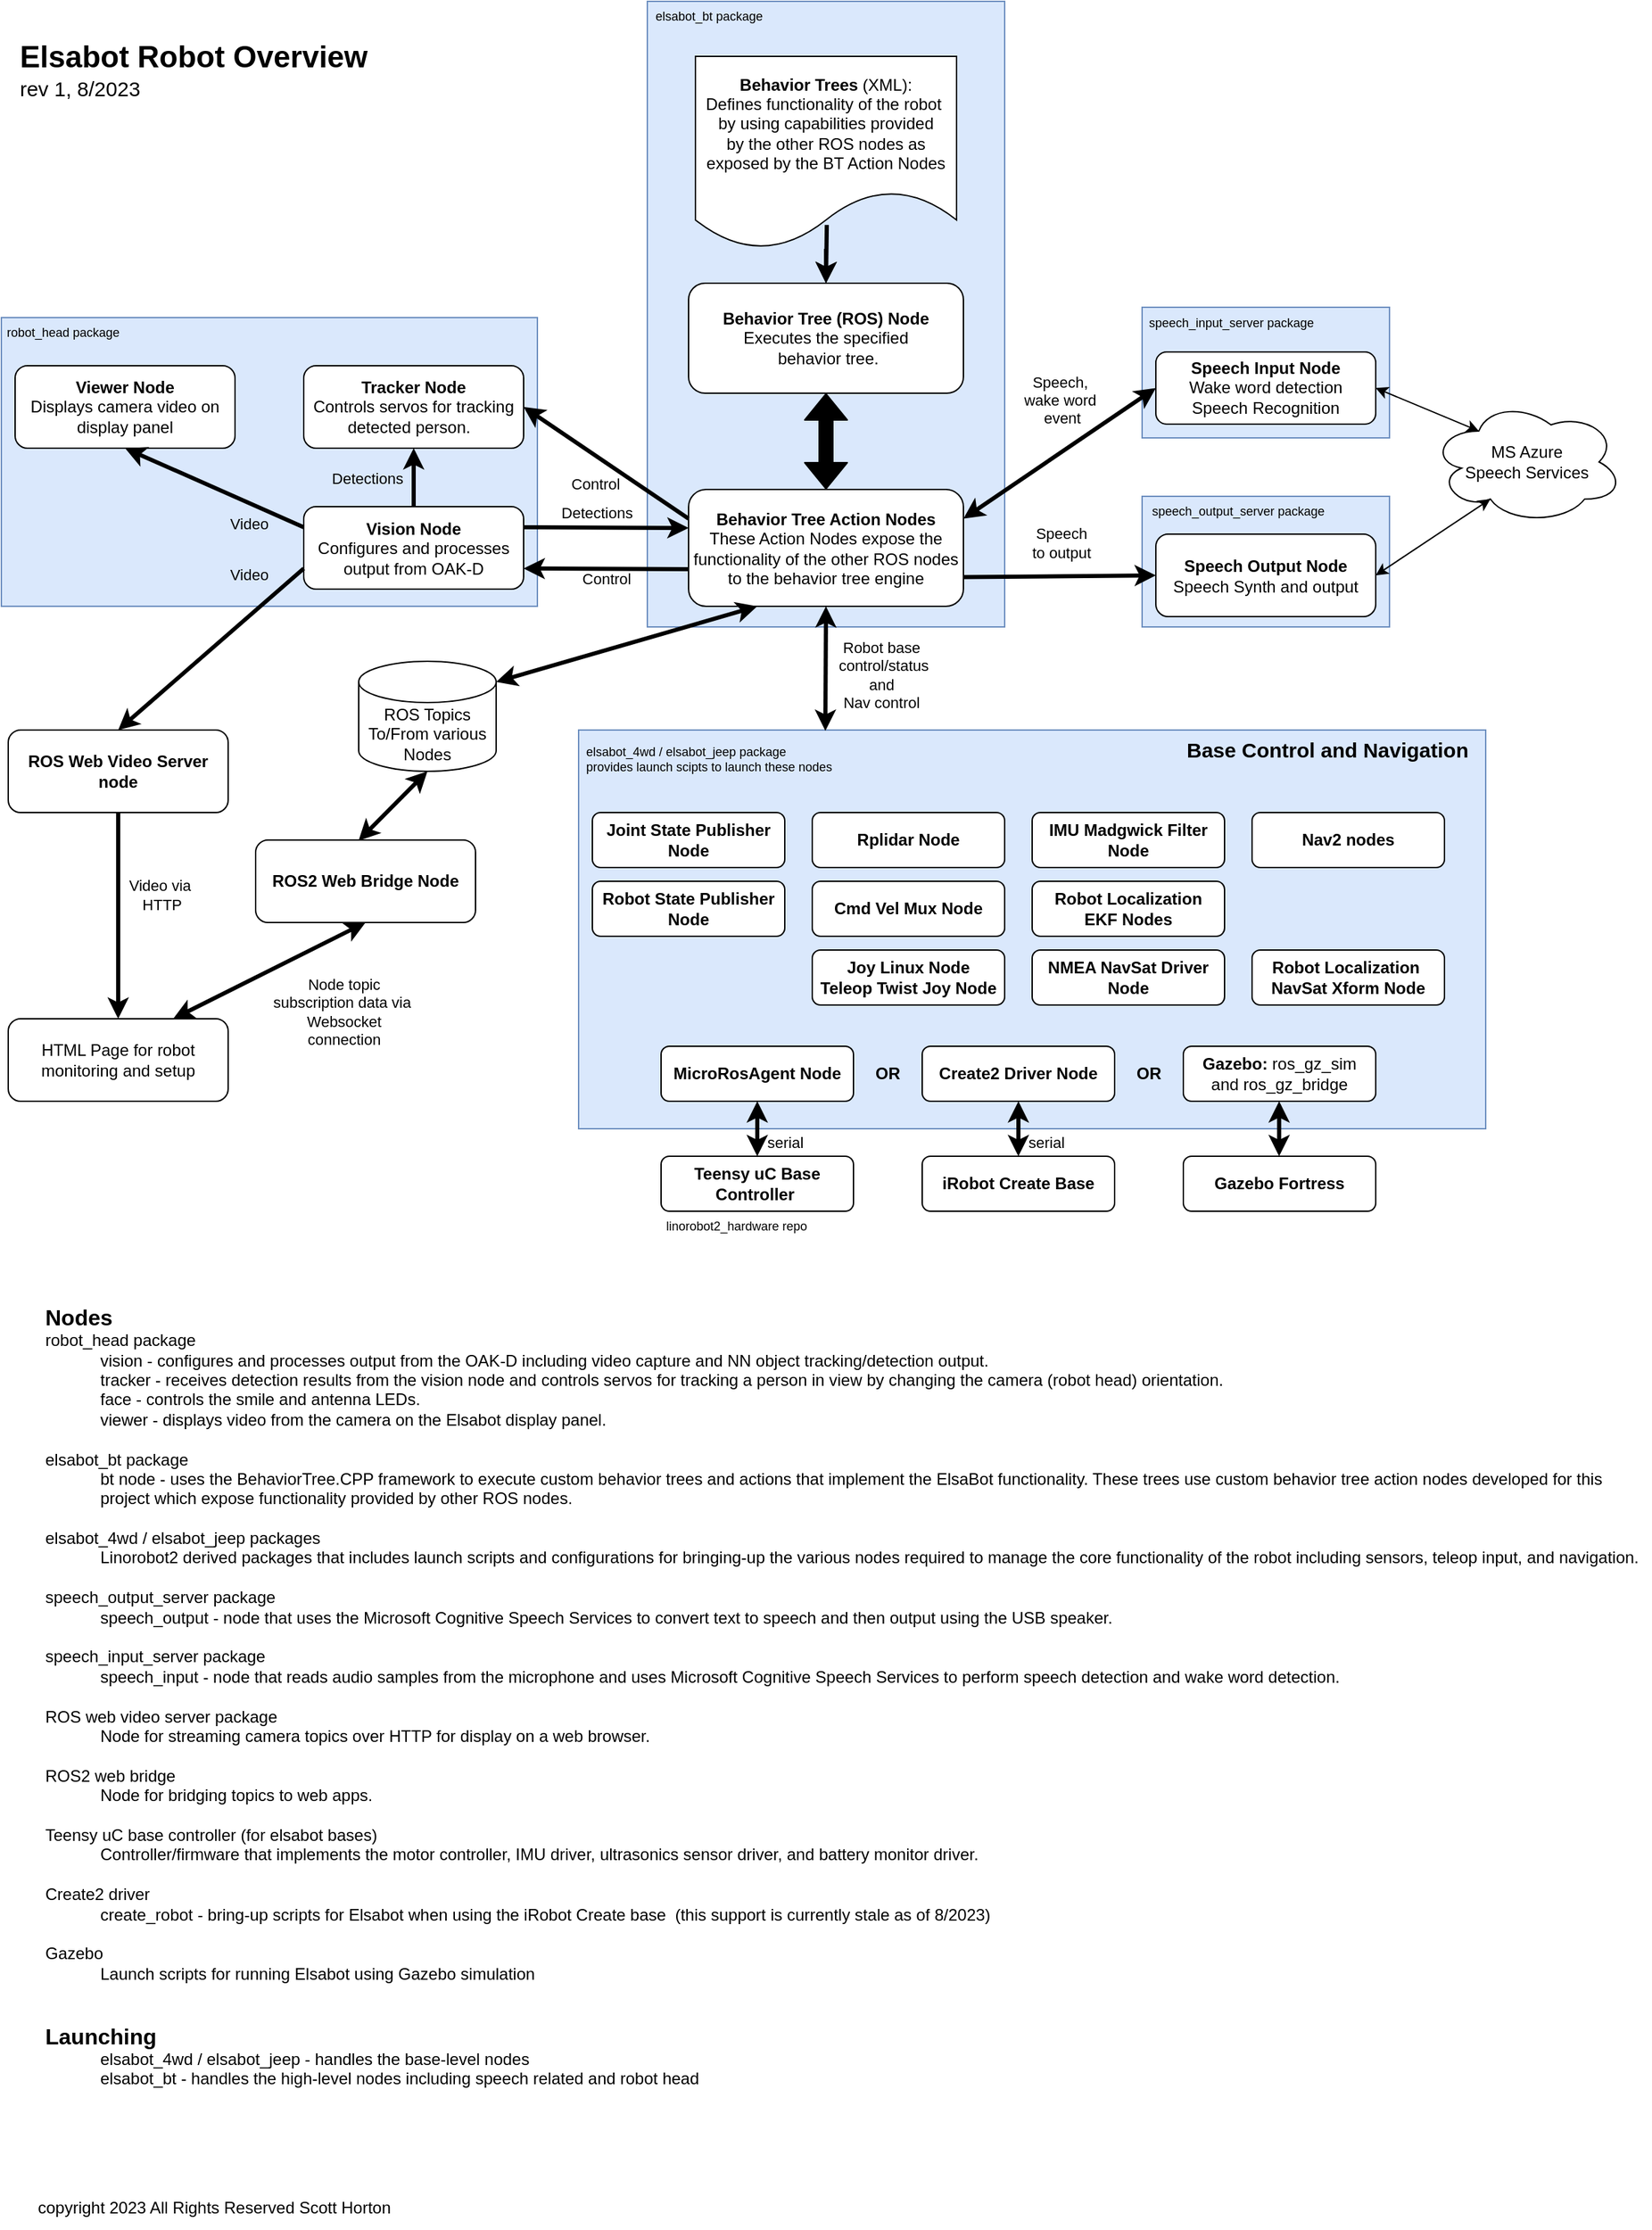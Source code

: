 <mxfile version="21.6.9" type="device">
  <diagram id="zvqsTAjQcJVYoRH6CtaS" name="Page-1">
    <mxGraphModel dx="1712" dy="983" grid="1" gridSize="10" guides="1" tooltips="1" connect="1" arrows="1" fold="1" page="1" pageScale="1" pageWidth="1300" pageHeight="1700" background="#ffffff" math="0" shadow="0">
      <root>
        <mxCell id="0" />
        <mxCell id="1" parent="0" />
        <mxCell id="UEs_WULymts0MUOz-TkY-59" value="" style="rounded=0;whiteSpace=wrap;html=1;fillColor=#dae8fc;strokeColor=#6c8ebf;" parent="1" vertex="1">
          <mxGeometry x="880" y="410" width="180" height="95" as="geometry" />
        </mxCell>
        <mxCell id="UEs_WULymts0MUOz-TkY-60" value="&lt;font style=&quot;font-size: 9px;&quot;&gt;speech_output_server package&lt;/font&gt;" style="text;html=1;strokeColor=none;fillColor=none;align=center;verticalAlign=middle;whiteSpace=wrap;rounded=0;fontColor=#000000;" parent="1" vertex="1">
          <mxGeometry x="880" y="410" width="140" height="20" as="geometry" />
        </mxCell>
        <mxCell id="UEs_WULymts0MUOz-TkY-56" value="" style="rounded=0;whiteSpace=wrap;html=1;fillColor=#dae8fc;strokeColor=#6c8ebf;" parent="1" vertex="1">
          <mxGeometry x="880" y="272.5" width="180" height="95" as="geometry" />
        </mxCell>
        <mxCell id="UEs_WULymts0MUOz-TkY-53" value="" style="rounded=0;whiteSpace=wrap;html=1;fillColor=#dae8fc;strokeColor=#6c8ebf;" parent="1" vertex="1">
          <mxGeometry x="520" y="50" width="260" height="455" as="geometry" />
        </mxCell>
        <mxCell id="UEs_WULymts0MUOz-TkY-51" value="" style="rounded=0;whiteSpace=wrap;html=1;fillColor=#dae8fc;strokeColor=#6c8ebf;" parent="1" vertex="1">
          <mxGeometry x="50" y="280" width="390" height="210" as="geometry" />
        </mxCell>
        <mxCell id="UEs_WULymts0MUOz-TkY-6" value="" style="swimlane;startSize=0;fillColor=#dae8fc;strokeColor=#6c8ebf;gradientColor=none;" parent="1" vertex="1">
          <mxGeometry x="470" y="580" width="660" height="290" as="geometry" />
        </mxCell>
        <mxCell id="h64mEn92o3aMpxo8EYRI-1" value="" style="rounded=0;whiteSpace=wrap;html=1;fillColor=#dae8fc;strokeColor=#6c8ebf;" vertex="1" parent="UEs_WULymts0MUOz-TkY-6">
          <mxGeometry width="660" height="290" as="geometry" />
        </mxCell>
        <mxCell id="y2REsjKtgh5L2pQ0WPQc-7" value="&lt;b&gt;Nav2 nodes&lt;/b&gt;" style="rounded=1;whiteSpace=wrap;html=1;" parent="UEs_WULymts0MUOz-TkY-6" vertex="1">
          <mxGeometry x="490" y="60" width="140" height="40" as="geometry" />
        </mxCell>
        <mxCell id="UEs_WULymts0MUOz-TkY-7" value="&lt;b&gt;&lt;font style=&quot;font-size: 15px;&quot;&gt;Base Control and Navigation&lt;/font&gt;&lt;/b&gt;" style="text;html=1;strokeColor=none;fillColor=none;align=center;verticalAlign=middle;whiteSpace=wrap;rounded=0;" parent="UEs_WULymts0MUOz-TkY-6" vertex="1">
          <mxGeometry x="430" y="-1" width="230" height="30" as="geometry" />
        </mxCell>
        <mxCell id="y2REsjKtgh5L2pQ0WPQc-6" value="&lt;b&gt;MicroRosAgent Node&lt;br&gt;&lt;/b&gt;" style="rounded=1;whiteSpace=wrap;html=1;" parent="UEs_WULymts0MUOz-TkY-6" vertex="1">
          <mxGeometry x="60" y="230" width="140" height="40" as="geometry" />
        </mxCell>
        <mxCell id="UEs_WULymts0MUOz-TkY-5" value="&lt;b&gt;Joint State Publisher Node&lt;br&gt;&lt;/b&gt;" style="rounded=1;whiteSpace=wrap;html=1;" parent="UEs_WULymts0MUOz-TkY-6" vertex="1">
          <mxGeometry x="10" y="60" width="140" height="40" as="geometry" />
        </mxCell>
        <mxCell id="UEs_WULymts0MUOz-TkY-14" value="&lt;b&gt;Robot State Publisher Node&lt;br&gt;&lt;/b&gt;" style="rounded=1;whiteSpace=wrap;html=1;" parent="UEs_WULymts0MUOz-TkY-6" vertex="1">
          <mxGeometry x="10" y="110" width="140" height="40" as="geometry" />
        </mxCell>
        <mxCell id="UEs_WULymts0MUOz-TkY-15" value="&lt;b&gt;Joy Linux Node&lt;br&gt;Teleop Twist Joy Node&lt;br&gt;&lt;/b&gt;" style="rounded=1;whiteSpace=wrap;html=1;" parent="UEs_WULymts0MUOz-TkY-6" vertex="1">
          <mxGeometry x="170" y="160" width="140" height="40" as="geometry" />
        </mxCell>
        <mxCell id="UEs_WULymts0MUOz-TkY-16" value="&lt;b style=&quot;border-color: var(--border-color);&quot;&gt;Rplidar Node&lt;/b&gt;&lt;b&gt;&lt;br&gt;&lt;/b&gt;" style="rounded=1;whiteSpace=wrap;html=1;" parent="UEs_WULymts0MUOz-TkY-6" vertex="1">
          <mxGeometry x="170" y="60" width="140" height="40" as="geometry" />
        </mxCell>
        <mxCell id="UEs_WULymts0MUOz-TkY-18" value="&lt;b style=&quot;border-color: var(--border-color);&quot;&gt;Cmd Vel Mux Node&lt;/b&gt;&lt;b&gt;&lt;br&gt;&lt;/b&gt;" style="rounded=1;whiteSpace=wrap;html=1;" parent="UEs_WULymts0MUOz-TkY-6" vertex="1">
          <mxGeometry x="170" y="110" width="140" height="40" as="geometry" />
        </mxCell>
        <mxCell id="UEs_WULymts0MUOz-TkY-20" value="&lt;b style=&quot;border-color: var(--border-color);&quot;&gt;IMU Madgwick Filter Node&lt;/b&gt;&lt;b&gt;&lt;br&gt;&lt;/b&gt;" style="rounded=1;whiteSpace=wrap;html=1;" parent="UEs_WULymts0MUOz-TkY-6" vertex="1">
          <mxGeometry x="330" y="60" width="140" height="40" as="geometry" />
        </mxCell>
        <mxCell id="UEs_WULymts0MUOz-TkY-19" value="&lt;b style=&quot;border-color: var(--border-color);&quot;&gt;Robot Localization&lt;br&gt;EKF Nodes&lt;/b&gt;&lt;b&gt;&lt;br&gt;&lt;/b&gt;" style="rounded=1;whiteSpace=wrap;html=1;" parent="UEs_WULymts0MUOz-TkY-6" vertex="1">
          <mxGeometry x="330" y="110" width="140" height="40" as="geometry" />
        </mxCell>
        <mxCell id="UEs_WULymts0MUOz-TkY-21" value="&lt;b style=&quot;border-color: var(--border-color);&quot;&gt;NMEA NavSat Driver Node&lt;/b&gt;&lt;b&gt;&lt;br&gt;&lt;/b&gt;" style="rounded=1;whiteSpace=wrap;html=1;" parent="UEs_WULymts0MUOz-TkY-6" vertex="1">
          <mxGeometry x="330" y="160" width="140" height="40" as="geometry" />
        </mxCell>
        <mxCell id="UEs_WULymts0MUOz-TkY-22" value="&lt;b style=&quot;border-color: var(--border-color);&quot;&gt;Robot Localization&amp;nbsp; NavSat Xform Node&lt;/b&gt;&lt;b&gt;&lt;br&gt;&lt;/b&gt;" style="rounded=1;whiteSpace=wrap;html=1;" parent="UEs_WULymts0MUOz-TkY-6" vertex="1">
          <mxGeometry x="490" y="160" width="140" height="40" as="geometry" />
        </mxCell>
        <mxCell id="UEs_WULymts0MUOz-TkY-38" value="&lt;b&gt;Create2 Driver Node&lt;br&gt;&lt;/b&gt;" style="rounded=1;whiteSpace=wrap;html=1;" parent="UEs_WULymts0MUOz-TkY-6" vertex="1">
          <mxGeometry x="250" y="230" width="140" height="40" as="geometry" />
        </mxCell>
        <mxCell id="UEs_WULymts0MUOz-TkY-39" value="&lt;b&gt;Gazebo:&amp;nbsp;&lt;/b&gt;ros_gz_sim&lt;br&gt;and ros_gz_bridge" style="rounded=1;whiteSpace=wrap;html=1;" parent="UEs_WULymts0MUOz-TkY-6" vertex="1">
          <mxGeometry x="440" y="230" width="140" height="40" as="geometry" />
        </mxCell>
        <mxCell id="UEs_WULymts0MUOz-TkY-40" value="&lt;b&gt;OR&lt;/b&gt;" style="text;html=1;strokeColor=none;fillColor=none;align=center;verticalAlign=middle;whiteSpace=wrap;rounded=0;" parent="UEs_WULymts0MUOz-TkY-6" vertex="1">
          <mxGeometry x="210" y="235" width="30" height="30" as="geometry" />
        </mxCell>
        <mxCell id="UEs_WULymts0MUOz-TkY-41" value="&lt;b&gt;OR&lt;/b&gt;" style="text;html=1;strokeColor=none;fillColor=none;align=center;verticalAlign=middle;whiteSpace=wrap;rounded=0;" parent="UEs_WULymts0MUOz-TkY-6" vertex="1">
          <mxGeometry x="400" y="235" width="30" height="30" as="geometry" />
        </mxCell>
        <mxCell id="UEs_WULymts0MUOz-TkY-45" value="" style="endArrow=classic;startArrow=classic;html=1;strokeWidth=3;fillColor=#007FFF;entryX=0.5;entryY=1;entryDx=0;entryDy=0;labelBackgroundColor=none;exitX=0.5;exitY=0;exitDx=0;exitDy=0;" parent="UEs_WULymts0MUOz-TkY-6" edge="1">
          <mxGeometry x="0.286" y="46" width="50" height="50" relative="1" as="geometry">
            <mxPoint x="509.71" y="310" as="sourcePoint" />
            <mxPoint x="509.71" y="270" as="targetPoint" />
            <Array as="points" />
            <mxPoint as="offset" />
          </mxGeometry>
        </mxCell>
        <mxCell id="h64mEn92o3aMpxo8EYRI-2" value="&lt;div style=&quot;text-align: left;&quot;&gt;&lt;span style=&quot;font-size: 9px; background-color: initial;&quot;&gt;elsabot_4wd / elsabot_jeep package&lt;/span&gt;&lt;/div&gt;&lt;font style=&quot;font-size: 9px;&quot;&gt;&lt;div style=&quot;text-align: left;&quot;&gt;&lt;span style=&quot;background-color: initial;&quot;&gt;provides launch scipts to launch these nodes&lt;/span&gt;&lt;/div&gt;&lt;/font&gt;" style="text;html=1;strokeColor=none;fillColor=none;align=center;verticalAlign=middle;whiteSpace=wrap;rounded=0;fontColor=#000000;" vertex="1" parent="UEs_WULymts0MUOz-TkY-6">
          <mxGeometry y="-1" width="190" height="41" as="geometry" />
        </mxCell>
        <mxCell id="pmQnep-QoRwhn8bDTYPA-12" value="Detections" style="edgeStyle=orthogonalEdgeStyle;rounded=0;orthogonalLoop=1;jettySize=auto;html=1;exitX=0.5;exitY=0;exitDx=0;exitDy=0;entryX=0.5;entryY=1;entryDx=0;entryDy=0;strokeWidth=3;fillColor=#007FFF;labelBackgroundColor=none;" parent="1" source="y2REsjKtgh5L2pQ0WPQc-2" target="pmQnep-QoRwhn8bDTYPA-1" edge="1">
          <mxGeometry x="-0.035" y="34" relative="1" as="geometry">
            <mxPoint as="offset" />
          </mxGeometry>
        </mxCell>
        <mxCell id="y2REsjKtgh5L2pQ0WPQc-2" value="&lt;b&gt;Vision Node&lt;br&gt;&lt;/b&gt;Configures and processes output from OAK-D" style="rounded=1;whiteSpace=wrap;html=1;" parent="1" vertex="1">
          <mxGeometry x="270" y="417.5" width="160" height="60" as="geometry" />
        </mxCell>
        <mxCell id="y2REsjKtgh5L2pQ0WPQc-3" value="&lt;b&gt;Behavior Tree (ROS) Node&lt;br&gt;&lt;/b&gt;Executes the specified&lt;br&gt;&amp;nbsp;behavior tree." style="rounded=1;whiteSpace=wrap;html=1;" parent="1" vertex="1">
          <mxGeometry x="550" y="255" width="200" height="80" as="geometry" />
        </mxCell>
        <mxCell id="y2REsjKtgh5L2pQ0WPQc-8" value="&lt;b&gt;ROS Web Video Server node&lt;/b&gt;" style="rounded=1;whiteSpace=wrap;html=1;" parent="1" vertex="1">
          <mxGeometry x="55" y="580" width="160" height="60" as="geometry" />
        </mxCell>
        <mxCell id="y2REsjKtgh5L2pQ0WPQc-9" value="&lt;b&gt;Speech Output Node&lt;br&gt;&lt;/b&gt;Speech Synth and output" style="rounded=1;whiteSpace=wrap;html=1;" parent="1" vertex="1">
          <mxGeometry x="890" y="437.5" width="160" height="60" as="geometry" />
        </mxCell>
        <mxCell id="y2REsjKtgh5L2pQ0WPQc-11" value="&lt;b&gt;ROS2 Web Bridge Node&lt;/b&gt;" style="rounded=1;whiteSpace=wrap;html=1;" parent="1" vertex="1">
          <mxGeometry x="235" y="660" width="160" height="60" as="geometry" />
        </mxCell>
        <mxCell id="y2REsjKtgh5L2pQ0WPQc-12" value="HTML Page for robot monitoring and setup" style="rounded=1;whiteSpace=wrap;html=1;" parent="1" vertex="1">
          <mxGeometry x="55" y="790" width="160" height="60" as="geometry" />
        </mxCell>
        <mxCell id="y2REsjKtgh5L2pQ0WPQc-13" value="" style="endArrow=classic;startArrow=classic;html=1;exitX=0.75;exitY=0;exitDx=0;exitDy=0;entryX=0.5;entryY=1;entryDx=0;entryDy=0;strokeWidth=3;" parent="1" target="y2REsjKtgh5L2pQ0WPQc-11" edge="1">
          <mxGeometry width="50" height="50" relative="1" as="geometry">
            <mxPoint x="175" y="790" as="sourcePoint" />
            <mxPoint x="325" y="730" as="targetPoint" />
          </mxGeometry>
        </mxCell>
        <mxCell id="y2REsjKtgh5L2pQ0WPQc-14" value="Node topic &lt;br&gt;subscription data via&amp;nbsp;&lt;br&gt;Websocket&lt;br&gt;connection" style="edgeLabel;html=1;align=center;verticalAlign=middle;resizable=0;points=[];labelBackgroundColor=none;" parent="y2REsjKtgh5L2pQ0WPQc-13" vertex="1" connectable="0">
          <mxGeometry x="-0.567" y="-2" relative="1" as="geometry">
            <mxPoint x="92" y="8" as="offset" />
          </mxGeometry>
        </mxCell>
        <mxCell id="y2REsjKtgh5L2pQ0WPQc-16" value="&lt;b&gt;Speech Input Node&lt;br&gt;&lt;/b&gt;Wake word detection&lt;br&gt;Speech Recognition" style="rounded=1;whiteSpace=wrap;html=1;" parent="1" vertex="1">
          <mxGeometry x="890" y="305" width="160" height="52.5" as="geometry" />
        </mxCell>
        <mxCell id="qsa4lLvE8yvBR065OGzd-12" value="MS Azure&lt;br&gt;Speech Services" style="ellipse;shape=cloud;whiteSpace=wrap;html=1;" parent="1" vertex="1">
          <mxGeometry x="1090" y="340" width="140" height="90" as="geometry" />
        </mxCell>
        <mxCell id="qsa4lLvE8yvBR065OGzd-13" value="" style="endArrow=classic;startArrow=classic;html=1;exitX=1;exitY=0.5;exitDx=0;exitDy=0;entryX=0.25;entryY=0.25;entryDx=0;entryDy=0;entryPerimeter=0;" parent="1" source="y2REsjKtgh5L2pQ0WPQc-16" target="qsa4lLvE8yvBR065OGzd-12" edge="1">
          <mxGeometry width="50" height="50" relative="1" as="geometry">
            <mxPoint x="770" y="412.5" as="sourcePoint" />
            <mxPoint x="820" y="362.5" as="targetPoint" />
          </mxGeometry>
        </mxCell>
        <mxCell id="qsa4lLvE8yvBR065OGzd-15" value="" style="endArrow=classic;startArrow=classic;html=1;entryX=0.31;entryY=0.8;entryDx=0;entryDy=0;entryPerimeter=0;exitX=1;exitY=0.5;exitDx=0;exitDy=0;" parent="1" source="y2REsjKtgh5L2pQ0WPQc-9" target="qsa4lLvE8yvBR065OGzd-12" edge="1">
          <mxGeometry width="50" height="50" relative="1" as="geometry">
            <mxPoint x="770" y="412.5" as="sourcePoint" />
            <mxPoint x="820" y="362.5" as="targetPoint" />
          </mxGeometry>
        </mxCell>
        <mxCell id="pmQnep-QoRwhn8bDTYPA-7" value="" style="edgeStyle=orthogonalEdgeStyle;rounded=0;orthogonalLoop=1;jettySize=auto;html=1;strokeWidth=3;fillColor=#007FFF;" parent="1" source="qsa4lLvE8yvBR065OGzd-19" target="y2REsjKtgh5L2pQ0WPQc-3" edge="1">
          <mxGeometry relative="1" as="geometry" />
        </mxCell>
        <mxCell id="qsa4lLvE8yvBR065OGzd-19" value="&lt;b&gt;Behavior Trees&lt;/b&gt; (XML):&lt;br&gt;Defines functionality of the robot&amp;nbsp; by using capabilities provided&lt;br&gt;by the other ROS nodes as exposed by the BT Action Nodes" style="shape=document;whiteSpace=wrap;html=1;boundedLbl=1;" parent="1" vertex="1">
          <mxGeometry x="555" y="90" width="190" height="140" as="geometry" />
        </mxCell>
        <mxCell id="qsa4lLvE8yvBR065OGzd-21" value="" style="endArrow=classic;html=1;entryX=0.5;entryY=0;entryDx=0;entryDy=0;strokeWidth=3;exitX=0.503;exitY=0.876;exitDx=0;exitDy=0;exitPerimeter=0;" parent="1" source="qsa4lLvE8yvBR065OGzd-19" target="y2REsjKtgh5L2pQ0WPQc-3" edge="1">
          <mxGeometry width="50" height="50" relative="1" as="geometry">
            <mxPoint x="650" y="225" as="sourcePoint" />
            <mxPoint x="680" y="195" as="targetPoint" />
          </mxGeometry>
        </mxCell>
        <mxCell id="pmQnep-QoRwhn8bDTYPA-1" value="&lt;b&gt;Tracker Node&lt;/b&gt;&lt;br&gt;Controls servos for tracking detected person.&amp;nbsp;&amp;nbsp;" style="rounded=1;whiteSpace=wrap;html=1;" parent="1" vertex="1">
          <mxGeometry x="270" y="315" width="160" height="60" as="geometry" />
        </mxCell>
        <mxCell id="pmQnep-QoRwhn8bDTYPA-2" value="&lt;b&gt;Viewer Node&lt;/b&gt;&lt;br&gt;Displays camera video on display panel" style="rounded=1;whiteSpace=wrap;html=1;" parent="1" vertex="1">
          <mxGeometry x="60" y="315" width="160" height="60" as="geometry" />
        </mxCell>
        <mxCell id="pmQnep-QoRwhn8bDTYPA-6" value="" style="edgeStyle=orthogonalEdgeStyle;rounded=0;orthogonalLoop=1;jettySize=auto;html=1;" parent="1" source="pmQnep-QoRwhn8bDTYPA-3" target="y2REsjKtgh5L2pQ0WPQc-3" edge="1">
          <mxGeometry relative="1" as="geometry" />
        </mxCell>
        <mxCell id="pmQnep-QoRwhn8bDTYPA-3" value="&lt;b&gt;Behavior Tree Action Nodes&lt;/b&gt;&lt;br&gt;These Action Nodes expose the functionality of the other ROS nodes to the behavior tree engine" style="rounded=1;whiteSpace=wrap;html=1;" parent="1" vertex="1">
          <mxGeometry x="550" y="405" width="200" height="85" as="geometry" />
        </mxCell>
        <mxCell id="pmQnep-QoRwhn8bDTYPA-5" value="" style="shape=flexArrow;endArrow=classic;startArrow=classic;html=1;entryX=0.5;entryY=1;entryDx=0;entryDy=0;exitX=0.5;exitY=0;exitDx=0;exitDy=0;fillColor=#000000;endSize=6;" parent="1" source="pmQnep-QoRwhn8bDTYPA-3" target="y2REsjKtgh5L2pQ0WPQc-3" edge="1">
          <mxGeometry width="100" height="100" relative="1" as="geometry">
            <mxPoint x="650" y="385" as="sourcePoint" />
            <mxPoint x="750" y="325" as="targetPoint" />
          </mxGeometry>
        </mxCell>
        <mxCell id="pmQnep-QoRwhn8bDTYPA-8" value="Video" style="endArrow=classic;html=1;strokeWidth=3;fillColor=#007FFF;exitX=0;exitY=0.25;exitDx=0;exitDy=0;entryX=0.5;entryY=1;entryDx=0;entryDy=0;labelBackgroundColor=#DAE8FC;" parent="1" source="y2REsjKtgh5L2pQ0WPQc-2" target="pmQnep-QoRwhn8bDTYPA-2" edge="1">
          <mxGeometry x="-0.471" y="14" width="50" height="50" relative="1" as="geometry">
            <mxPoint x="650" y="395" as="sourcePoint" />
            <mxPoint x="700" y="345" as="targetPoint" />
            <mxPoint as="offset" />
          </mxGeometry>
        </mxCell>
        <mxCell id="pmQnep-QoRwhn8bDTYPA-9" value="" style="endArrow=classic;html=1;strokeWidth=3;fillColor=#007FFF;exitX=0;exitY=0.75;exitDx=0;exitDy=0;entryX=0.5;entryY=0;entryDx=0;entryDy=0;" parent="1" source="y2REsjKtgh5L2pQ0WPQc-2" target="y2REsjKtgh5L2pQ0WPQc-8" edge="1">
          <mxGeometry width="50" height="50" relative="1" as="geometry">
            <mxPoint x="360" y="487.5" as="sourcePoint" />
            <mxPoint x="360" y="555" as="targetPoint" />
          </mxGeometry>
        </mxCell>
        <mxCell id="pmQnep-QoRwhn8bDTYPA-10" value="Video" style="edgeLabel;html=1;align=center;verticalAlign=middle;resizable=0;points=[];labelBackgroundColor=none;" parent="pmQnep-QoRwhn8bDTYPA-9" vertex="1" connectable="0">
          <mxGeometry x="-0.198" y="3" relative="1" as="geometry">
            <mxPoint x="12" y="-45" as="offset" />
          </mxGeometry>
        </mxCell>
        <mxCell id="pmQnep-QoRwhn8bDTYPA-11" value="Detections" style="endArrow=classic;html=1;strokeWidth=3;fillColor=#007FFF;exitX=1;exitY=0.25;exitDx=0;exitDy=0;labelBackgroundColor=none;" parent="1" source="y2REsjKtgh5L2pQ0WPQc-2" edge="1">
          <mxGeometry x="-0.121" y="11" width="50" height="50" relative="1" as="geometry">
            <mxPoint x="670" y="395" as="sourcePoint" />
            <mxPoint x="550" y="433" as="targetPoint" />
            <mxPoint as="offset" />
          </mxGeometry>
        </mxCell>
        <mxCell id="pmQnep-QoRwhn8bDTYPA-13" value="Control" style="endArrow=classic;html=1;strokeWidth=3;fillColor=#007FFF;exitX=0;exitY=0.25;exitDx=0;exitDy=0;entryX=1;entryY=0.5;entryDx=0;entryDy=0;entryPerimeter=0;labelBackgroundColor=none;" parent="1" source="pmQnep-QoRwhn8bDTYPA-3" target="pmQnep-QoRwhn8bDTYPA-1" edge="1">
          <mxGeometry x="-0.02" y="17" width="50" height="50" relative="1" as="geometry">
            <mxPoint x="670" y="415" as="sourcePoint" />
            <mxPoint x="720" y="365" as="targetPoint" />
            <Array as="points" />
            <mxPoint as="offset" />
          </mxGeometry>
        </mxCell>
        <mxCell id="pmQnep-QoRwhn8bDTYPA-14" value="Control" style="endArrow=classic;html=1;strokeWidth=3;fillColor=#007FFF;entryX=1;entryY=0.75;entryDx=0;entryDy=0;labelBackgroundColor=none;" parent="1" target="y2REsjKtgh5L2pQ0WPQc-2" edge="1">
          <mxGeometry x="-0.001" y="7" width="50" height="50" relative="1" as="geometry">
            <mxPoint x="550" y="463" as="sourcePoint" />
            <mxPoint x="460" y="335" as="targetPoint" />
            <Array as="points" />
            <mxPoint as="offset" />
          </mxGeometry>
        </mxCell>
        <mxCell id="pmQnep-QoRwhn8bDTYPA-15" value="" style="endArrow=classic;html=1;strokeWidth=3;fillColor=#007FFF;entryX=0.5;entryY=0;entryDx=0;entryDy=0;exitX=0.5;exitY=1;exitDx=0;exitDy=0;" parent="1" source="y2REsjKtgh5L2pQ0WPQc-8" target="y2REsjKtgh5L2pQ0WPQc-12" edge="1">
          <mxGeometry width="50" height="50" relative="1" as="geometry">
            <mxPoint x="145" y="625" as="sourcePoint" />
            <mxPoint x="145" y="575" as="targetPoint" />
          </mxGeometry>
        </mxCell>
        <mxCell id="pmQnep-QoRwhn8bDTYPA-16" value="Video via&lt;br&gt;&amp;nbsp;HTTP" style="edgeLabel;html=1;align=center;verticalAlign=middle;resizable=0;points=[];" parent="pmQnep-QoRwhn8bDTYPA-15" vertex="1" connectable="0">
          <mxGeometry x="-0.198" y="3" relative="1" as="geometry">
            <mxPoint x="27" as="offset" />
          </mxGeometry>
        </mxCell>
        <mxCell id="pmQnep-QoRwhn8bDTYPA-17" value="Speech&lt;br&gt;to output" style="endArrow=classic;html=1;strokeWidth=3;fillColor=#007FFF;entryX=0;entryY=0.5;entryDx=0;entryDy=0;exitX=1;exitY=0.75;exitDx=0;exitDy=0;labelBackgroundColor=none;" parent="1" source="pmQnep-QoRwhn8bDTYPA-3" target="y2REsjKtgh5L2pQ0WPQc-9" edge="1">
          <mxGeometry x="0.022" y="24" width="50" height="50" relative="1" as="geometry">
            <mxPoint x="670" y="415" as="sourcePoint" />
            <mxPoint x="720" y="365" as="targetPoint" />
            <Array as="points" />
            <mxPoint as="offset" />
          </mxGeometry>
        </mxCell>
        <mxCell id="pmQnep-QoRwhn8bDTYPA-18" value="Speech,&lt;br&gt;wake word&lt;br&gt;&amp;nbsp;event" style="endArrow=classic;startArrow=classic;html=1;strokeWidth=3;fillColor=#007FFF;entryX=0;entryY=0.5;entryDx=0;entryDy=0;exitX=1;exitY=0.25;exitDx=0;exitDy=0;labelBackgroundColor=none;" parent="1" source="pmQnep-QoRwhn8bDTYPA-3" target="y2REsjKtgh5L2pQ0WPQc-16" edge="1">
          <mxGeometry x="0.257" y="32" width="50" height="50" relative="1" as="geometry">
            <mxPoint x="670" y="405" as="sourcePoint" />
            <mxPoint x="720" y="355" as="targetPoint" />
            <mxPoint as="offset" />
          </mxGeometry>
        </mxCell>
        <mxCell id="pmQnep-QoRwhn8bDTYPA-20" value="Robot base&lt;br&gt;&amp;nbsp;control/status&lt;br&gt;and&lt;br&gt;Nav control" style="endArrow=classic;startArrow=classic;html=1;strokeWidth=3;fillColor=#007FFF;entryX=0.5;entryY=1;entryDx=0;entryDy=0;labelBackgroundColor=none;exitX=0.272;exitY=0.002;exitDx=0;exitDy=0;exitPerimeter=0;" parent="1" source="UEs_WULymts0MUOz-TkY-6" target="pmQnep-QoRwhn8bDTYPA-3" edge="1">
          <mxGeometry x="-0.099" y="-40" width="50" height="50" relative="1" as="geometry">
            <mxPoint x="650" y="560" as="sourcePoint" />
            <mxPoint x="720" y="355" as="targetPoint" />
            <Array as="points" />
            <mxPoint as="offset" />
          </mxGeometry>
        </mxCell>
        <mxCell id="UEs_WULymts0MUOz-TkY-23" value="&lt;b&gt;Teensy uC Base Controller&amp;nbsp;&lt;br&gt;&lt;/b&gt;" style="rounded=1;whiteSpace=wrap;html=1;" parent="1" vertex="1">
          <mxGeometry x="530" y="890" width="140" height="40" as="geometry" />
        </mxCell>
        <mxCell id="UEs_WULymts0MUOz-TkY-24" value="&lt;b&gt;iRobot Create Base&lt;br&gt;&lt;/b&gt;" style="rounded=1;whiteSpace=wrap;html=1;" parent="1" vertex="1">
          <mxGeometry x="720" y="890" width="140" height="40" as="geometry" />
        </mxCell>
        <mxCell id="UEs_WULymts0MUOz-TkY-42" value="&lt;b&gt;Gazebo Fortress&lt;br&gt;&lt;/b&gt;" style="rounded=1;whiteSpace=wrap;html=1;" parent="1" vertex="1">
          <mxGeometry x="910" y="890" width="140" height="40" as="geometry" />
        </mxCell>
        <mxCell id="UEs_WULymts0MUOz-TkY-43" value="serial" style="endArrow=classic;startArrow=classic;html=1;strokeWidth=3;fillColor=#007FFF;entryX=0.5;entryY=1;entryDx=0;entryDy=0;labelBackgroundColor=none;" parent="1" source="UEs_WULymts0MUOz-TkY-23" target="y2REsjKtgh5L2pQ0WPQc-6" edge="1">
          <mxGeometry x="-0.5" y="-20" width="50" height="50" relative="1" as="geometry">
            <mxPoint x="710" y="589" as="sourcePoint" />
            <mxPoint x="660" y="500" as="targetPoint" />
            <Array as="points" />
            <mxPoint as="offset" />
          </mxGeometry>
        </mxCell>
        <mxCell id="UEs_WULymts0MUOz-TkY-44" value="serial" style="endArrow=classic;startArrow=classic;html=1;strokeWidth=3;fillColor=#007FFF;entryX=0.5;entryY=1;entryDx=0;entryDy=0;labelBackgroundColor=none;exitX=0.5;exitY=0;exitDx=0;exitDy=0;" parent="1" source="UEs_WULymts0MUOz-TkY-24" target="UEs_WULymts0MUOz-TkY-38" edge="1">
          <mxGeometry x="-0.5" y="-20" width="50" height="50" relative="1" as="geometry">
            <mxPoint x="610" y="900" as="sourcePoint" />
            <mxPoint x="610" y="860" as="targetPoint" />
            <Array as="points" />
            <mxPoint as="offset" />
          </mxGeometry>
        </mxCell>
        <mxCell id="UEs_WULymts0MUOz-TkY-46" value="ROS Topics&lt;br&gt;To/From various&lt;br&gt;Nodes" style="shape=cylinder3;whiteSpace=wrap;html=1;boundedLbl=1;backgroundOutline=1;size=15;" parent="1" vertex="1">
          <mxGeometry x="310" y="530" width="100" height="80" as="geometry" />
        </mxCell>
        <mxCell id="UEs_WULymts0MUOz-TkY-47" value="" style="endArrow=classic;startArrow=classic;html=1;strokeWidth=3;fillColor=#007FFF;exitX=1;exitY=0;exitDx=0;exitDy=15;entryX=0.25;entryY=1;entryDx=0;entryDy=0;labelBackgroundColor=none;exitPerimeter=0;" parent="1" source="UEs_WULymts0MUOz-TkY-46" target="pmQnep-QoRwhn8bDTYPA-3" edge="1">
          <mxGeometry x="-0.271" y="30" width="50" height="50" relative="1" as="geometry">
            <mxPoint x="659" y="590" as="sourcePoint" />
            <mxPoint x="660" y="500" as="targetPoint" />
            <Array as="points" />
            <mxPoint y="1" as="offset" />
          </mxGeometry>
        </mxCell>
        <mxCell id="UEs_WULymts0MUOz-TkY-50" value="" style="endArrow=none;dashed=1;html=1;strokeWidth=1;rounded=0;strokeColor=none;" parent="1" edge="1">
          <mxGeometry width="50" height="50" relative="1" as="geometry">
            <mxPoint x="340" y="280" as="sourcePoint" />
            <mxPoint x="350" y="280" as="targetPoint" />
            <Array as="points">
              <mxPoint x="70" y="280" />
              <mxPoint x="70" y="120" />
              <mxPoint x="350" y="120" />
            </Array>
          </mxGeometry>
        </mxCell>
        <mxCell id="UEs_WULymts0MUOz-TkY-52" value="&lt;font style=&quot;font-size: 9px;&quot;&gt;robot_head package&lt;/font&gt;" style="text;html=1;strokeColor=none;fillColor=none;align=center;verticalAlign=middle;whiteSpace=wrap;rounded=0;fontColor=#000000;" parent="1" vertex="1">
          <mxGeometry x="50" y="280" width="90" height="20" as="geometry" />
        </mxCell>
        <mxCell id="UEs_WULymts0MUOz-TkY-55" value="&lt;font style=&quot;font-size: 9px;&quot;&gt;elsabot_bt package&lt;/font&gt;" style="text;html=1;strokeColor=none;fillColor=none;align=center;verticalAlign=middle;whiteSpace=wrap;rounded=0;fontColor=#000000;" parent="1" vertex="1">
          <mxGeometry x="520" y="50" width="90" height="20" as="geometry" />
        </mxCell>
        <mxCell id="UEs_WULymts0MUOz-TkY-57" value="&lt;font style=&quot;font-size: 9px;&quot;&gt;speech_input_server package&lt;/font&gt;" style="text;html=1;strokeColor=none;fillColor=none;align=center;verticalAlign=middle;whiteSpace=wrap;rounded=0;fontColor=#000000;" parent="1" vertex="1">
          <mxGeometry x="880" y="272.5" width="130" height="20" as="geometry" />
        </mxCell>
        <mxCell id="h64mEn92o3aMpxo8EYRI-5" value="&lt;font style=&quot;font-size: 9px;&quot;&gt;linorobot2_hardware repo&lt;/font&gt;" style="text;html=1;strokeColor=none;fillColor=none;align=center;verticalAlign=middle;whiteSpace=wrap;rounded=0;fontColor=#000000;" vertex="1" parent="1">
          <mxGeometry x="530" y="930" width="110" height="20" as="geometry" />
        </mxCell>
        <mxCell id="h64mEn92o3aMpxo8EYRI-6" value="" style="endArrow=classic;startArrow=classic;html=1;strokeWidth=3;fillColor=#007FFF;exitX=0.468;exitY=0.008;exitDx=0;exitDy=0;entryX=0.5;entryY=1;entryDx=0;entryDy=0;labelBackgroundColor=none;exitPerimeter=0;entryPerimeter=0;" edge="1" parent="1" source="y2REsjKtgh5L2pQ0WPQc-11" target="UEs_WULymts0MUOz-TkY-46">
          <mxGeometry x="-0.271" y="30" width="50" height="50" relative="1" as="geometry">
            <mxPoint x="445" y="605" as="sourcePoint" />
            <mxPoint x="605" y="560" as="targetPoint" />
            <Array as="points" />
            <mxPoint y="1" as="offset" />
          </mxGeometry>
        </mxCell>
        <mxCell id="h64mEn92o3aMpxo8EYRI-8" value="&lt;font style=&quot;&quot;&gt;&lt;b style=&quot;&quot;&gt;&lt;font style=&quot;font-size: 16px;&quot;&gt;Nodes&lt;/font&gt;&lt;br&gt;&lt;/b&gt;&lt;/font&gt;robot_head package&lt;br&gt;&lt;blockquote style=&quot;margin: 0 0 0 40px; border: none; padding: 0px;&quot;&gt;vision - configures and processes output from the OAK-D including video capture and NN object tracking/detection output.&lt;/blockquote&gt;&lt;blockquote style=&quot;margin: 0 0 0 40px; border: none; padding: 0px;&quot;&gt;tracker -&amp;nbsp;receives detection results from the vision node and controls servos for tracking a person in view by changing the camera (robot head) orientation.&lt;/blockquote&gt;&lt;blockquote style=&quot;margin: 0 0 0 40px; border: none; padding: 0px;&quot;&gt;face - controls the smile and antenna LEDs.&lt;/blockquote&gt;&lt;blockquote style=&quot;margin: 0 0 0 40px; border: none; padding: 0px;&quot;&gt;viewer - displays video from the camera on the Elsabot display panel.&lt;/blockquote&gt;&lt;blockquote style=&quot;margin: 0 0 0 40px; border: none; padding: 0px;&quot;&gt;&lt;br&gt;&lt;/blockquote&gt;elsabot_bt package&lt;br&gt;&lt;blockquote style=&quot;margin: 0 0 0 40px; border: none; padding: 0px;&quot;&gt;bt node - uses the BehaviorTree.CPP framework to execute custom behavior trees and actions that implement the ElsaBot functionality. These trees use custom behavior tree action nodes developed for this project which expose functionality provided by other ROS nodes.&lt;/blockquote&gt;&lt;blockquote style=&quot;margin: 0 0 0 40px; border: none; padding: 0px;&quot;&gt;&lt;br&gt;&lt;/blockquote&gt;elsabot_4wd / elsabot_jeep packages&lt;br&gt;&lt;blockquote style=&quot;margin: 0 0 0 40px; border: none; padding: 0px;&quot;&gt;Linorobot2 derived packages that includes launch scripts and configurations for bringing-up the various nodes required to manage the core functionality of the robot including sensors, teleop input, and navigation.&lt;/blockquote&gt;&lt;blockquote style=&quot;margin: 0 0 0 40px; border: none; padding: 0px;&quot;&gt;&lt;br&gt;&lt;/blockquote&gt;speech_output_server package&lt;br&gt;&lt;blockquote style=&quot;margin: 0 0 0 40px; border: none; padding: 0px;&quot;&gt;speech_output - node that uses the Microsoft Cognitive Speech Services to convert text to speech and then output using the USB speaker.&amp;nbsp;&lt;/blockquote&gt;&lt;blockquote style=&quot;margin: 0 0 0 40px; border: none; padding: 0px;&quot;&gt;&lt;br&gt;&lt;/blockquote&gt;speech_input_server package&lt;br&gt;&lt;blockquote style=&quot;margin: 0 0 0 40px; border: none; padding: 0px;&quot;&gt;speech_input - node that reads audio samples from the microphone and uses Microsoft Cognitive Speech Services to perform speech detection and wake word detection.&lt;/blockquote&gt;&lt;blockquote style=&quot;margin: 0 0 0 40px; border: none; padding: 0px;&quot;&gt;&lt;br&gt;&lt;/blockquote&gt;ROS web video server package&lt;br&gt;&lt;blockquote style=&quot;margin: 0 0 0 40px; border: none; padding: 0px;&quot;&gt;Node for streaming camera topics over HTTP for display on a web browser.&lt;/blockquote&gt;&lt;blockquote style=&quot;margin: 0 0 0 40px; border: none; padding: 0px;&quot;&gt;&lt;br&gt;&lt;/blockquote&gt;ROS2 web bridge&lt;br&gt;&lt;blockquote style=&quot;margin: 0 0 0 40px; border: none; padding: 0px;&quot;&gt;Node for bridging topics to web apps.&lt;/blockquote&gt;&lt;blockquote style=&quot;margin: 0 0 0 40px; border: none; padding: 0px;&quot;&gt;&lt;br&gt;&lt;/blockquote&gt;Teensy uC base controller (for elsabot bases)&lt;br&gt;&lt;blockquote style=&quot;margin: 0 0 0 40px; border: none; padding: 0px;&quot;&gt;Controller/firmware that implements the motor controller, IMU driver, ultrasonics sensor driver, and battery monitor driver.&lt;/blockquote&gt;&lt;blockquote style=&quot;margin: 0 0 0 40px; border: none; padding: 0px;&quot;&gt;&lt;br&gt;&lt;/blockquote&gt;Create2 driver&lt;br&gt;&lt;blockquote style=&quot;margin: 0 0 0 40px; border: none; padding: 0px;&quot;&gt;create_robot - bring-up scripts for Elsabot when using the iRobot Create base&amp;nbsp; (this support is currently stale as of 8/2023)&lt;/blockquote&gt;&lt;blockquote style=&quot;margin: 0 0 0 40px; border: none; padding: 0px;&quot;&gt;&lt;br&gt;&lt;/blockquote&gt;Gazebo&lt;br&gt;&lt;blockquote style=&quot;margin: 0 0 0 40px; border: none; padding: 0px;&quot;&gt;Launch scripts for running Elsabot using Gazebo simulation&lt;/blockquote&gt;&lt;blockquote style=&quot;margin: 0 0 0 40px; border: none; padding: 0px;&quot;&gt;&lt;br&gt;&lt;/blockquote&gt;&lt;br&gt;&lt;blockquote style=&quot;margin: 0 0 0 40px; border: none; padding: 0px;&quot;&gt;&lt;/blockquote&gt;&lt;b style=&quot;background-color: initial;&quot;&gt;&lt;font style=&quot;font-size: 16px;&quot;&gt;Launching&lt;/font&gt;&lt;br&gt;&lt;/b&gt;&lt;blockquote style=&quot;margin: 0 0 0 40px; border: none; padding: 0px;&quot;&gt;elsabot_4wd / elsabot_jeep - handles the base-level nodes&lt;/blockquote&gt;&lt;blockquote style=&quot;margin: 0 0 0 40px; border: none; padding: 0px;&quot;&gt;elsabot_bt - handles the high-level nodes including speech related and robot head&lt;/blockquote&gt;&lt;br&gt;&lt;br&gt;&lt;blockquote style=&quot;margin: 0 0 0 40px; border: none; padding: 0px;&quot;&gt;&lt;br&gt;&lt;/blockquote&gt;" style="text;html=1;strokeColor=none;fillColor=none;align=left;verticalAlign=top;whiteSpace=wrap;rounded=0;" vertex="1" parent="1">
          <mxGeometry x="80" y="991" width="1170" height="599" as="geometry" />
        </mxCell>
        <mxCell id="h64mEn92o3aMpxo8EYRI-9" value="&lt;font style=&quot;&quot;&gt;&lt;b style=&quot;font-size: 22px;&quot;&gt;&lt;span style=&quot;&quot;&gt;Elsabot Robot Overview&lt;/span&gt;&lt;br&gt;&lt;/b&gt;&lt;div style=&quot;text-align: left;&quot;&gt;&lt;span style=&quot;background-color: initial;&quot;&gt;&lt;font style=&quot;font-size: 15px;&quot;&gt;rev 1, 8/2023&lt;/font&gt;&lt;/span&gt;&lt;/div&gt;&lt;/font&gt;" style="text;html=1;strokeColor=none;fillColor=none;align=center;verticalAlign=middle;whiteSpace=wrap;rounded=0;" vertex="1" parent="1">
          <mxGeometry x="60" y="50" width="260" height="100" as="geometry" />
        </mxCell>
        <mxCell id="h64mEn92o3aMpxo8EYRI-10" style="edgeStyle=orthogonalEdgeStyle;rounded=0;orthogonalLoop=1;jettySize=auto;html=1;exitX=0.5;exitY=1;exitDx=0;exitDy=0;" edge="1" parent="1" source="h64mEn92o3aMpxo8EYRI-9" target="h64mEn92o3aMpxo8EYRI-9">
          <mxGeometry relative="1" as="geometry" />
        </mxCell>
        <mxCell id="h64mEn92o3aMpxo8EYRI-11" value="copyright 2023 All Rights Reserved Scott Horton" style="text;html=1;strokeColor=none;fillColor=none;align=center;verticalAlign=middle;whiteSpace=wrap;rounded=0;" vertex="1" parent="1">
          <mxGeometry x="70" y="1640" width="270" height="30" as="geometry" />
        </mxCell>
      </root>
    </mxGraphModel>
  </diagram>
</mxfile>
